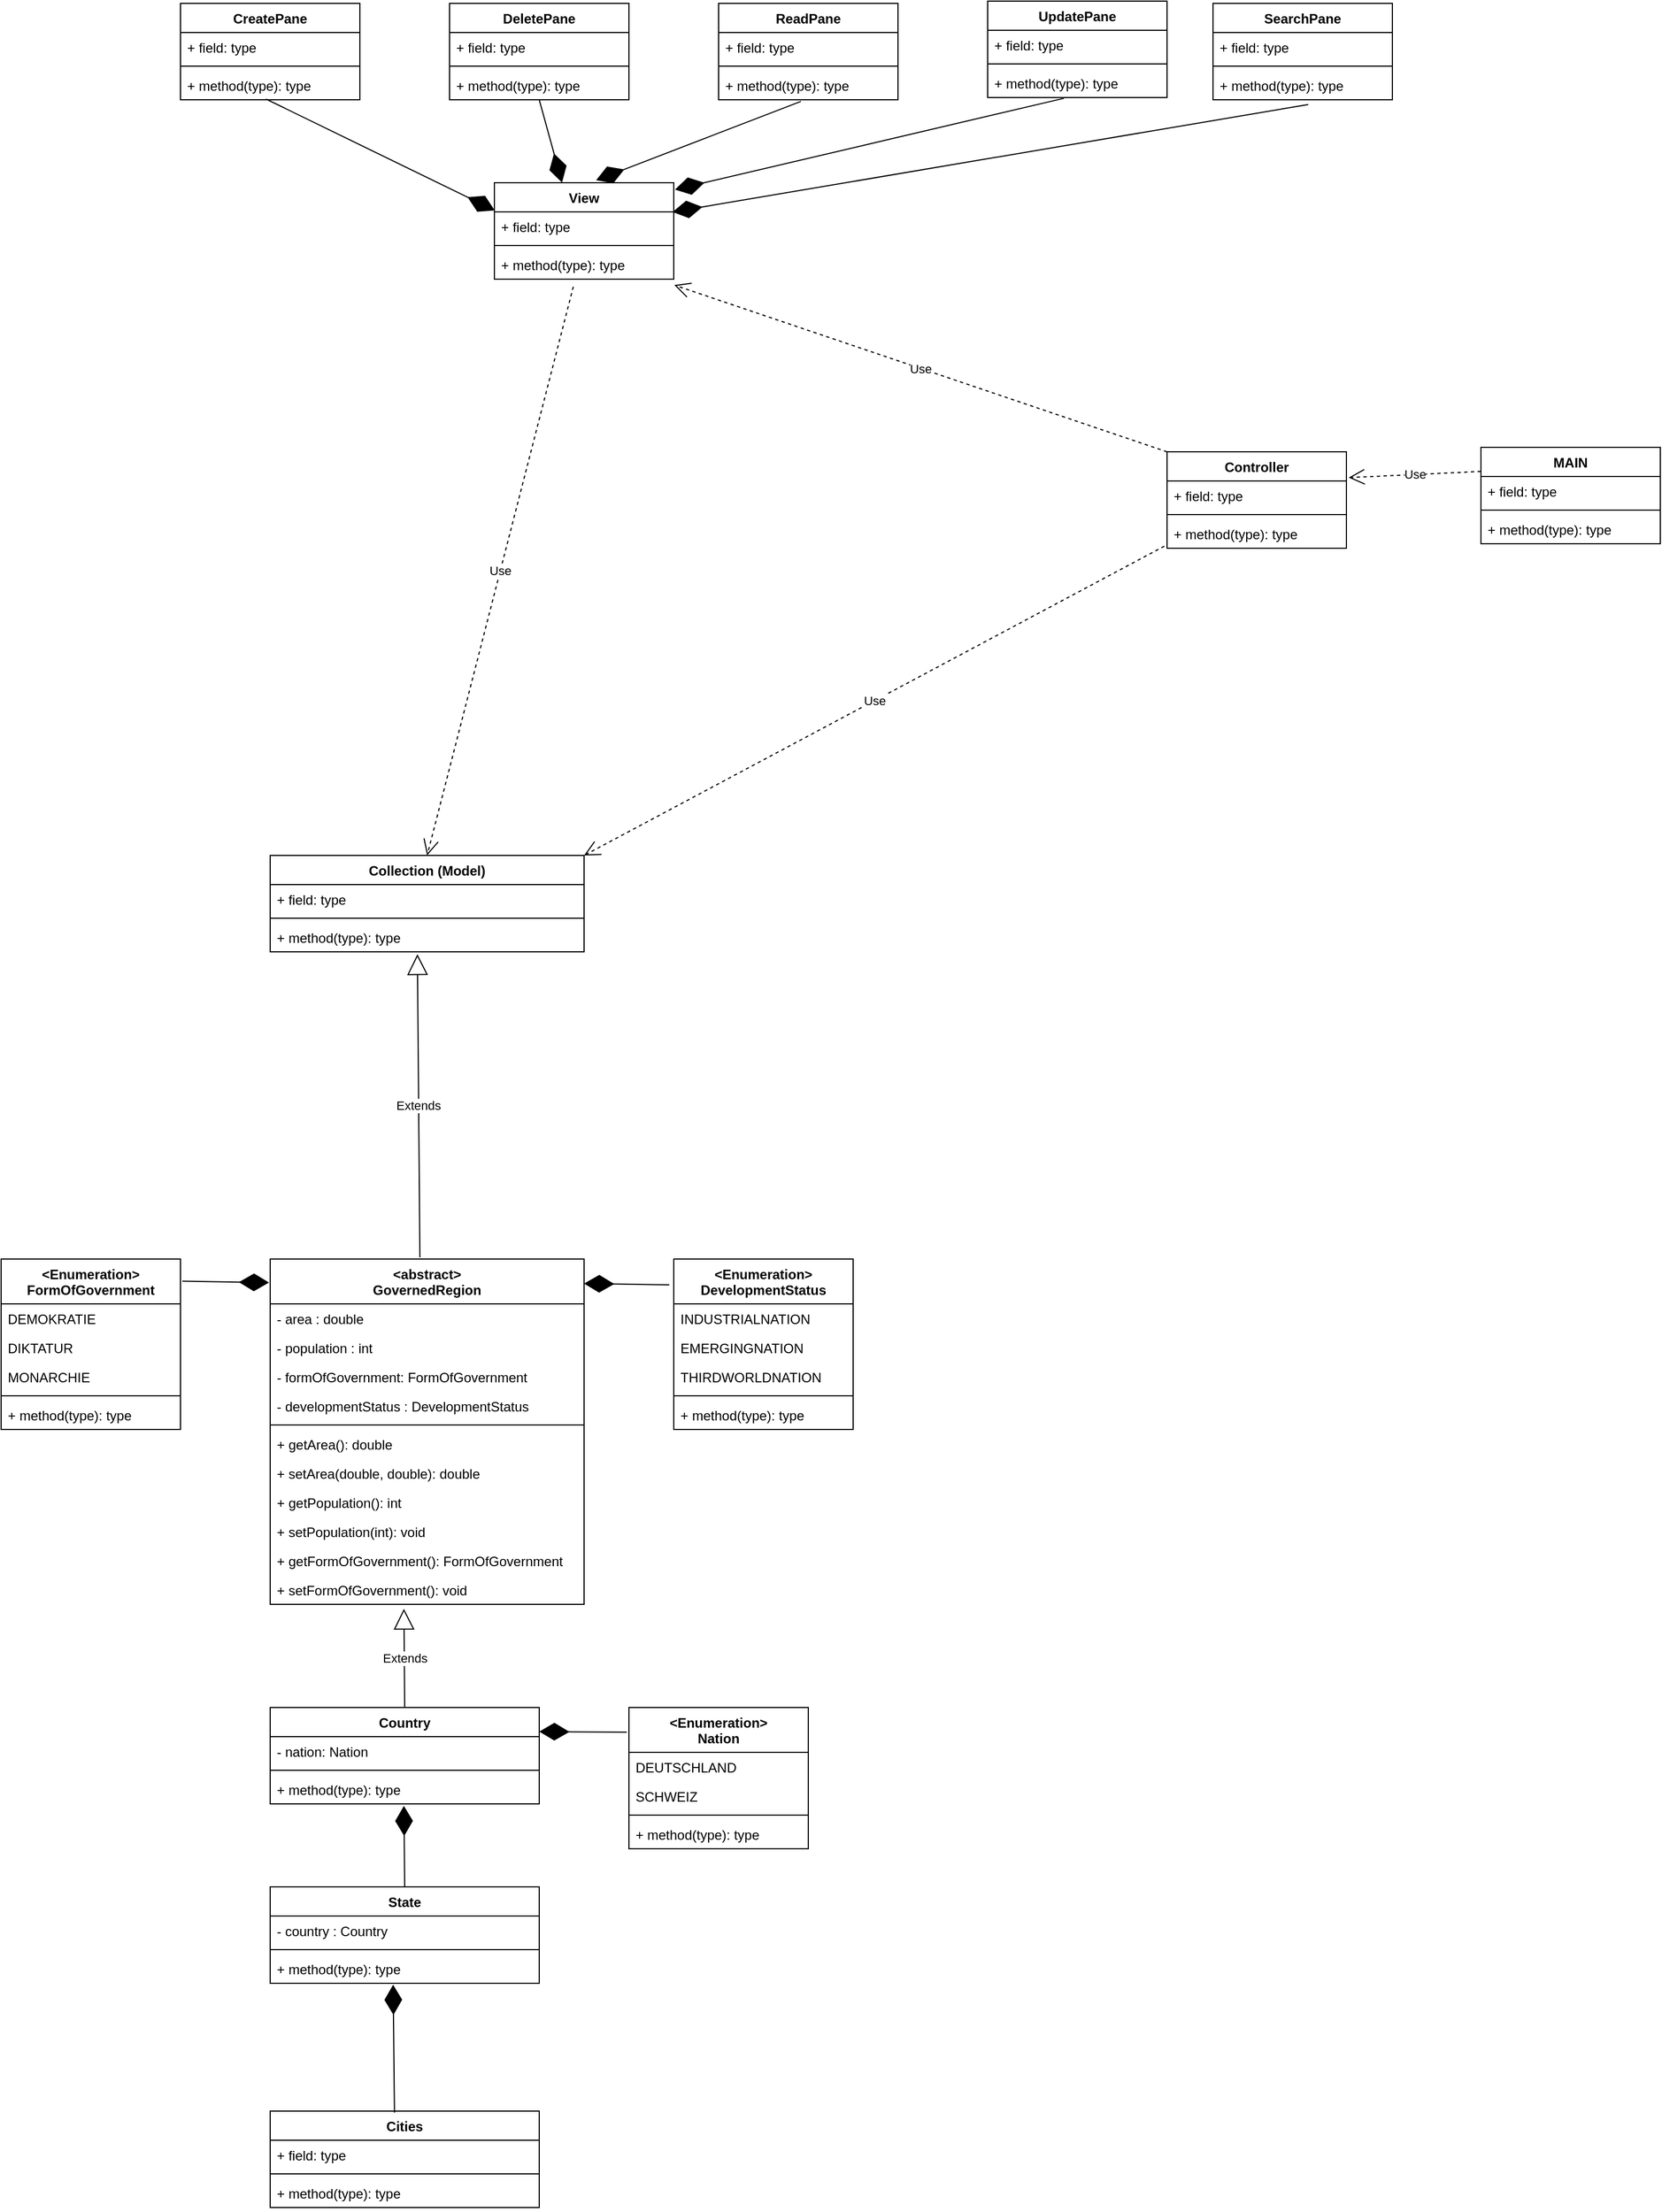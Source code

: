 <mxfile version="13.7.3" type="device"><diagram id="H8OcEpr4eDoZcg1kyvLz" name="Page-1"><mxGraphModel dx="981" dy="1736" grid="1" gridSize="10" guides="1" tooltips="1" connect="1" arrows="1" fold="1" page="1" pageScale="1" pageWidth="827" pageHeight="1169" math="0" shadow="0"><root><mxCell id="0"/><mxCell id="1" parent="0"/><mxCell id="SK5qnF1IGo1dJ5Q3ZzqB-13" value="" style="endArrow=diamondThin;endFill=1;endSize=24;html=1;exitX=1.01;exitY=0.13;exitDx=0;exitDy=0;exitPerimeter=0;" parent="1" source="SK5qnF1IGo1dJ5Q3ZzqB-9" edge="1"><mxGeometry width="160" relative="1" as="geometry"><mxPoint x="320" y="223" as="sourcePoint"/><mxPoint x="399" y="221" as="targetPoint"/></mxGeometry></mxCell><mxCell id="SK5qnF1IGo1dJ5Q3ZzqB-9" value="&lt;Enumeration&gt;&#10;FormOfGovernment&#10;" style="swimlane;fontStyle=1;align=center;verticalAlign=top;childLayout=stackLayout;horizontal=1;startSize=40;horizontalStack=0;resizeParent=1;resizeParentMax=0;resizeLast=0;collapsible=1;marginBottom=0;" parent="1" vertex="1"><mxGeometry x="160" y="200" width="160" height="152" as="geometry"/></mxCell><mxCell id="SK5qnF1IGo1dJ5Q3ZzqB-10" value="DEMOKRATIE" style="text;strokeColor=none;fillColor=none;align=left;verticalAlign=top;spacingLeft=4;spacingRight=4;overflow=hidden;rotatable=0;points=[[0,0.5],[1,0.5]];portConstraint=eastwest;" parent="SK5qnF1IGo1dJ5Q3ZzqB-9" vertex="1"><mxGeometry y="40" width="160" height="26" as="geometry"/></mxCell><mxCell id="SK5qnF1IGo1dJ5Q3ZzqB-14" value="DIKTATUR" style="text;strokeColor=none;fillColor=none;align=left;verticalAlign=top;spacingLeft=4;spacingRight=4;overflow=hidden;rotatable=0;points=[[0,0.5],[1,0.5]];portConstraint=eastwest;" parent="SK5qnF1IGo1dJ5Q3ZzqB-9" vertex="1"><mxGeometry y="66" width="160" height="26" as="geometry"/></mxCell><mxCell id="SK5qnF1IGo1dJ5Q3ZzqB-15" value="MONARCHIE" style="text;strokeColor=none;fillColor=none;align=left;verticalAlign=top;spacingLeft=4;spacingRight=4;overflow=hidden;rotatable=0;points=[[0,0.5],[1,0.5]];portConstraint=eastwest;" parent="SK5qnF1IGo1dJ5Q3ZzqB-9" vertex="1"><mxGeometry y="92" width="160" height="26" as="geometry"/></mxCell><mxCell id="SK5qnF1IGo1dJ5Q3ZzqB-11" value="" style="line;strokeWidth=1;fillColor=none;align=left;verticalAlign=middle;spacingTop=-1;spacingLeft=3;spacingRight=3;rotatable=0;labelPosition=right;points=[];portConstraint=eastwest;" parent="SK5qnF1IGo1dJ5Q3ZzqB-9" vertex="1"><mxGeometry y="118" width="160" height="8" as="geometry"/></mxCell><mxCell id="SK5qnF1IGo1dJ5Q3ZzqB-12" value="+ method(type): type" style="text;strokeColor=none;fillColor=none;align=left;verticalAlign=top;spacingLeft=4;spacingRight=4;overflow=hidden;rotatable=0;points=[[0,0.5],[1,0.5]];portConstraint=eastwest;" parent="SK5qnF1IGo1dJ5Q3ZzqB-9" vertex="1"><mxGeometry y="126" width="160" height="26" as="geometry"/></mxCell><mxCell id="SK5qnF1IGo1dJ5Q3ZzqB-17" value="&lt;abstract&gt;&#10;GovernedRegion" style="swimlane;fontStyle=1;align=center;verticalAlign=top;childLayout=stackLayout;horizontal=1;startSize=40;horizontalStack=0;resizeParent=1;resizeParentMax=0;resizeLast=0;collapsible=1;marginBottom=0;" parent="1" vertex="1"><mxGeometry x="400" y="200" width="280" height="308" as="geometry"/></mxCell><mxCell id="SK5qnF1IGo1dJ5Q3ZzqB-18" value="- area : double" style="text;strokeColor=none;fillColor=none;align=left;verticalAlign=top;spacingLeft=4;spacingRight=4;overflow=hidden;rotatable=0;points=[[0,0.5],[1,0.5]];portConstraint=eastwest;" parent="SK5qnF1IGo1dJ5Q3ZzqB-17" vertex="1"><mxGeometry y="40" width="280" height="26" as="geometry"/></mxCell><mxCell id="SK5qnF1IGo1dJ5Q3ZzqB-21" value="- population : int" style="text;strokeColor=none;fillColor=none;align=left;verticalAlign=top;spacingLeft=4;spacingRight=4;overflow=hidden;rotatable=0;points=[[0,0.5],[1,0.5]];portConstraint=eastwest;" parent="SK5qnF1IGo1dJ5Q3ZzqB-17" vertex="1"><mxGeometry y="66" width="280" height="26" as="geometry"/></mxCell><mxCell id="SK5qnF1IGo1dJ5Q3ZzqB-22" value="- formOfGovernment: FormOfGovernment&#10;" style="text;strokeColor=none;fillColor=none;align=left;verticalAlign=top;spacingLeft=4;spacingRight=4;overflow=hidden;rotatable=0;points=[[0,0.5],[1,0.5]];portConstraint=eastwest;" parent="SK5qnF1IGo1dJ5Q3ZzqB-17" vertex="1"><mxGeometry y="92" width="280" height="26" as="geometry"/></mxCell><mxCell id="SK5qnF1IGo1dJ5Q3ZzqB-23" value="- developmentStatus : DevelopmentStatus&#10;" style="text;strokeColor=none;fillColor=none;align=left;verticalAlign=top;spacingLeft=4;spacingRight=4;overflow=hidden;rotatable=0;points=[[0,0.5],[1,0.5]];portConstraint=eastwest;" parent="SK5qnF1IGo1dJ5Q3ZzqB-17" vertex="1"><mxGeometry y="118" width="280" height="26" as="geometry"/></mxCell><mxCell id="SK5qnF1IGo1dJ5Q3ZzqB-19" value="" style="line;strokeWidth=1;fillColor=none;align=left;verticalAlign=middle;spacingTop=-1;spacingLeft=3;spacingRight=3;rotatable=0;labelPosition=right;points=[];portConstraint=eastwest;" parent="SK5qnF1IGo1dJ5Q3ZzqB-17" vertex="1"><mxGeometry y="144" width="280" height="8" as="geometry"/></mxCell><mxCell id="SK5qnF1IGo1dJ5Q3ZzqB-20" value="+ getArea(): double" style="text;strokeColor=none;fillColor=none;align=left;verticalAlign=top;spacingLeft=4;spacingRight=4;overflow=hidden;rotatable=0;points=[[0,0.5],[1,0.5]];portConstraint=eastwest;" parent="SK5qnF1IGo1dJ5Q3ZzqB-17" vertex="1"><mxGeometry y="152" width="280" height="26" as="geometry"/></mxCell><mxCell id="SK5qnF1IGo1dJ5Q3ZzqB-37" value="+ setArea(double, double): double" style="text;strokeColor=none;fillColor=none;align=left;verticalAlign=top;spacingLeft=4;spacingRight=4;overflow=hidden;rotatable=0;points=[[0,0.5],[1,0.5]];portConstraint=eastwest;" parent="SK5qnF1IGo1dJ5Q3ZzqB-17" vertex="1"><mxGeometry y="178" width="280" height="26" as="geometry"/></mxCell><mxCell id="SK5qnF1IGo1dJ5Q3ZzqB-35" value="+ getPopulation(): int" style="text;strokeColor=none;fillColor=none;align=left;verticalAlign=top;spacingLeft=4;spacingRight=4;overflow=hidden;rotatable=0;points=[[0,0.5],[1,0.5]];portConstraint=eastwest;" parent="SK5qnF1IGo1dJ5Q3ZzqB-17" vertex="1"><mxGeometry y="204" width="280" height="26" as="geometry"/></mxCell><mxCell id="SK5qnF1IGo1dJ5Q3ZzqB-38" value="+ setPopulation(int): void" style="text;strokeColor=none;fillColor=none;align=left;verticalAlign=top;spacingLeft=4;spacingRight=4;overflow=hidden;rotatable=0;points=[[0,0.5],[1,0.5]];portConstraint=eastwest;" parent="SK5qnF1IGo1dJ5Q3ZzqB-17" vertex="1"><mxGeometry y="230" width="280" height="26" as="geometry"/></mxCell><mxCell id="SK5qnF1IGo1dJ5Q3ZzqB-34" value="+ getFormOfGovernment(): FormOfGovernment" style="text;strokeColor=none;fillColor=none;align=left;verticalAlign=top;spacingLeft=4;spacingRight=4;overflow=hidden;rotatable=0;points=[[0,0.5],[1,0.5]];portConstraint=eastwest;" parent="SK5qnF1IGo1dJ5Q3ZzqB-17" vertex="1"><mxGeometry y="256" width="280" height="26" as="geometry"/></mxCell><mxCell id="SK5qnF1IGo1dJ5Q3ZzqB-39" value="+ setFormOfGovernment(): void" style="text;strokeColor=none;fillColor=none;align=left;verticalAlign=top;spacingLeft=4;spacingRight=4;overflow=hidden;rotatable=0;points=[[0,0.5],[1,0.5]];portConstraint=eastwest;" parent="SK5qnF1IGo1dJ5Q3ZzqB-17" vertex="1"><mxGeometry y="282" width="280" height="26" as="geometry"/></mxCell><mxCell id="SK5qnF1IGo1dJ5Q3ZzqB-28" value="Extends" style="endArrow=block;endSize=16;endFill=0;html=1;exitX=0.5;exitY=0;exitDx=0;exitDy=0;entryX=0.426;entryY=1.152;entryDx=0;entryDy=0;entryPerimeter=0;" parent="1" source="SK5qnF1IGo1dJ5Q3ZzqB-24" target="SK5qnF1IGo1dJ5Q3ZzqB-39" edge="1"><mxGeometry width="160" relative="1" as="geometry"><mxPoint x="270" y="290" as="sourcePoint"/><mxPoint x="519" y="540" as="targetPoint"/></mxGeometry></mxCell><mxCell id="SK5qnF1IGo1dJ5Q3ZzqB-29" value="" style="endArrow=diamondThin;endFill=1;endSize=24;html=1;entryX=0.497;entryY=1.066;entryDx=0;entryDy=0;entryPerimeter=0;exitX=0.5;exitY=0;exitDx=0;exitDy=0;" parent="1" source="SK5qnF1IGo1dJ5Q3ZzqB-30" target="SK5qnF1IGo1dJ5Q3ZzqB-27" edge="1"><mxGeometry width="160" relative="1" as="geometry"><mxPoint x="280" y="750" as="sourcePoint"/><mxPoint x="440" y="750" as="targetPoint"/></mxGeometry></mxCell><mxCell id="SK5qnF1IGo1dJ5Q3ZzqB-24" value="Country" style="swimlane;fontStyle=1;align=center;verticalAlign=top;childLayout=stackLayout;horizontal=1;startSize=26;horizontalStack=0;resizeParent=1;resizeParentMax=0;resizeLast=0;collapsible=1;marginBottom=0;" parent="1" vertex="1"><mxGeometry x="400" y="600" width="240" height="86" as="geometry"/></mxCell><mxCell id="SK5qnF1IGo1dJ5Q3ZzqB-25" value="- nation: Nation" style="text;strokeColor=none;fillColor=none;align=left;verticalAlign=top;spacingLeft=4;spacingRight=4;overflow=hidden;rotatable=0;points=[[0,0.5],[1,0.5]];portConstraint=eastwest;" parent="SK5qnF1IGo1dJ5Q3ZzqB-24" vertex="1"><mxGeometry y="26" width="240" height="26" as="geometry"/></mxCell><mxCell id="SK5qnF1IGo1dJ5Q3ZzqB-26" value="" style="line;strokeWidth=1;fillColor=none;align=left;verticalAlign=middle;spacingTop=-1;spacingLeft=3;spacingRight=3;rotatable=0;labelPosition=right;points=[];portConstraint=eastwest;" parent="SK5qnF1IGo1dJ5Q3ZzqB-24" vertex="1"><mxGeometry y="52" width="240" height="8" as="geometry"/></mxCell><mxCell id="SK5qnF1IGo1dJ5Q3ZzqB-27" value="+ method(type): type" style="text;strokeColor=none;fillColor=none;align=left;verticalAlign=top;spacingLeft=4;spacingRight=4;overflow=hidden;rotatable=0;points=[[0,0.5],[1,0.5]];portConstraint=eastwest;" parent="SK5qnF1IGo1dJ5Q3ZzqB-24" vertex="1"><mxGeometry y="60" width="240" height="26" as="geometry"/></mxCell><mxCell id="SK5qnF1IGo1dJ5Q3ZzqB-30" value="State" style="swimlane;fontStyle=1;align=center;verticalAlign=top;childLayout=stackLayout;horizontal=1;startSize=26;horizontalStack=0;resizeParent=1;resizeParentMax=0;resizeLast=0;collapsible=1;marginBottom=0;" parent="1" vertex="1"><mxGeometry x="400" y="760" width="240" height="86" as="geometry"/></mxCell><mxCell id="SK5qnF1IGo1dJ5Q3ZzqB-31" value="- country : Country" style="text;strokeColor=none;fillColor=none;align=left;verticalAlign=top;spacingLeft=4;spacingRight=4;overflow=hidden;rotatable=0;points=[[0,0.5],[1,0.5]];portConstraint=eastwest;" parent="SK5qnF1IGo1dJ5Q3ZzqB-30" vertex="1"><mxGeometry y="26" width="240" height="26" as="geometry"/></mxCell><mxCell id="SK5qnF1IGo1dJ5Q3ZzqB-32" value="" style="line;strokeWidth=1;fillColor=none;align=left;verticalAlign=middle;spacingTop=-1;spacingLeft=3;spacingRight=3;rotatable=0;labelPosition=right;points=[];portConstraint=eastwest;" parent="SK5qnF1IGo1dJ5Q3ZzqB-30" vertex="1"><mxGeometry y="52" width="240" height="8" as="geometry"/></mxCell><mxCell id="SK5qnF1IGo1dJ5Q3ZzqB-33" value="+ method(type): type" style="text;strokeColor=none;fillColor=none;align=left;verticalAlign=top;spacingLeft=4;spacingRight=4;overflow=hidden;rotatable=0;points=[[0,0.5],[1,0.5]];portConstraint=eastwest;" parent="SK5qnF1IGo1dJ5Q3ZzqB-30" vertex="1"><mxGeometry y="60" width="240" height="26" as="geometry"/></mxCell><mxCell id="qWM3okM2QRYmUSOvXpsV-64" value="SearchPane" style="swimlane;fontStyle=1;align=center;verticalAlign=top;childLayout=stackLayout;horizontal=1;startSize=26;horizontalStack=0;resizeParent=1;resizeParentMax=0;resizeLast=0;collapsible=1;marginBottom=0;" vertex="1" parent="1"><mxGeometry x="1241" y="-920" width="160" height="86" as="geometry"/></mxCell><mxCell id="qWM3okM2QRYmUSOvXpsV-65" value="+ field: type" style="text;strokeColor=none;fillColor=none;align=left;verticalAlign=top;spacingLeft=4;spacingRight=4;overflow=hidden;rotatable=0;points=[[0,0.5],[1,0.5]];portConstraint=eastwest;" vertex="1" parent="qWM3okM2QRYmUSOvXpsV-64"><mxGeometry y="26" width="160" height="26" as="geometry"/></mxCell><mxCell id="qWM3okM2QRYmUSOvXpsV-66" value="" style="line;strokeWidth=1;fillColor=none;align=left;verticalAlign=middle;spacingTop=-1;spacingLeft=3;spacingRight=3;rotatable=0;labelPosition=right;points=[];portConstraint=eastwest;" vertex="1" parent="qWM3okM2QRYmUSOvXpsV-64"><mxGeometry y="52" width="160" height="8" as="geometry"/></mxCell><mxCell id="qWM3okM2QRYmUSOvXpsV-67" value="+ method(type): type" style="text;strokeColor=none;fillColor=none;align=left;verticalAlign=top;spacingLeft=4;spacingRight=4;overflow=hidden;rotatable=0;points=[[0,0.5],[1,0.5]];portConstraint=eastwest;" vertex="1" parent="qWM3okM2QRYmUSOvXpsV-64"><mxGeometry y="60" width="160" height="26" as="geometry"/></mxCell><mxCell id="SK5qnF1IGo1dJ5Q3ZzqB-40" value="Cities" style="swimlane;fontStyle=1;align=center;verticalAlign=top;childLayout=stackLayout;horizontal=1;startSize=26;horizontalStack=0;resizeParent=1;resizeParentMax=0;resizeLast=0;collapsible=1;marginBottom=0;" parent="1" vertex="1"><mxGeometry x="400" y="960" width="240" height="86" as="geometry"/></mxCell><mxCell id="SK5qnF1IGo1dJ5Q3ZzqB-41" value="+ field: type" style="text;strokeColor=none;fillColor=none;align=left;verticalAlign=top;spacingLeft=4;spacingRight=4;overflow=hidden;rotatable=0;points=[[0,0.5],[1,0.5]];portConstraint=eastwest;" parent="SK5qnF1IGo1dJ5Q3ZzqB-40" vertex="1"><mxGeometry y="26" width="240" height="26" as="geometry"/></mxCell><mxCell id="SK5qnF1IGo1dJ5Q3ZzqB-42" value="" style="line;strokeWidth=1;fillColor=none;align=left;verticalAlign=middle;spacingTop=-1;spacingLeft=3;spacingRight=3;rotatable=0;labelPosition=right;points=[];portConstraint=eastwest;" parent="SK5qnF1IGo1dJ5Q3ZzqB-40" vertex="1"><mxGeometry y="52" width="240" height="8" as="geometry"/></mxCell><mxCell id="SK5qnF1IGo1dJ5Q3ZzqB-43" value="+ method(type): type" style="text;strokeColor=none;fillColor=none;align=left;verticalAlign=top;spacingLeft=4;spacingRight=4;overflow=hidden;rotatable=0;points=[[0,0.5],[1,0.5]];portConstraint=eastwest;" parent="SK5qnF1IGo1dJ5Q3ZzqB-40" vertex="1"><mxGeometry y="60" width="240" height="26" as="geometry"/></mxCell><mxCell id="SK5qnF1IGo1dJ5Q3ZzqB-44" value="" style="endArrow=diamondThin;endFill=1;endSize=24;html=1;entryX=0.457;entryY=1.048;entryDx=0;entryDy=0;entryPerimeter=0;exitX=0.462;exitY=0.016;exitDx=0;exitDy=0;exitPerimeter=0;" parent="1" source="SK5qnF1IGo1dJ5Q3ZzqB-40" target="SK5qnF1IGo1dJ5Q3ZzqB-33" edge="1"><mxGeometry width="160" relative="1" as="geometry"><mxPoint x="530" y="770" as="sourcePoint"/><mxPoint x="529.28" y="697.716" as="targetPoint"/></mxGeometry></mxCell><mxCell id="qWM3okM2QRYmUSOvXpsV-1" value="&lt;Enumeration&gt;&#10;DevelopmentStatus&#10;" style="swimlane;fontStyle=1;align=center;verticalAlign=top;childLayout=stackLayout;horizontal=1;startSize=40;horizontalStack=0;resizeParent=1;resizeParentMax=0;resizeLast=0;collapsible=1;marginBottom=0;" vertex="1" parent="1"><mxGeometry x="760" y="200" width="160" height="152" as="geometry"/></mxCell><mxCell id="qWM3okM2QRYmUSOvXpsV-2" value="INDUSTRIALNATION" style="text;strokeColor=none;fillColor=none;align=left;verticalAlign=top;spacingLeft=4;spacingRight=4;overflow=hidden;rotatable=0;points=[[0,0.5],[1,0.5]];portConstraint=eastwest;" vertex="1" parent="qWM3okM2QRYmUSOvXpsV-1"><mxGeometry y="40" width="160" height="26" as="geometry"/></mxCell><mxCell id="qWM3okM2QRYmUSOvXpsV-3" value="EMERGINGNATION" style="text;strokeColor=none;fillColor=none;align=left;verticalAlign=top;spacingLeft=4;spacingRight=4;overflow=hidden;rotatable=0;points=[[0,0.5],[1,0.5]];portConstraint=eastwest;" vertex="1" parent="qWM3okM2QRYmUSOvXpsV-1"><mxGeometry y="66" width="160" height="26" as="geometry"/></mxCell><mxCell id="qWM3okM2QRYmUSOvXpsV-4" value="THIRDWORLDNATION" style="text;strokeColor=none;fillColor=none;align=left;verticalAlign=top;spacingLeft=4;spacingRight=4;overflow=hidden;rotatable=0;points=[[0,0.5],[1,0.5]];portConstraint=eastwest;" vertex="1" parent="qWM3okM2QRYmUSOvXpsV-1"><mxGeometry y="92" width="160" height="26" as="geometry"/></mxCell><mxCell id="qWM3okM2QRYmUSOvXpsV-5" value="" style="line;strokeWidth=1;fillColor=none;align=left;verticalAlign=middle;spacingTop=-1;spacingLeft=3;spacingRight=3;rotatable=0;labelPosition=right;points=[];portConstraint=eastwest;" vertex="1" parent="qWM3okM2QRYmUSOvXpsV-1"><mxGeometry y="118" width="160" height="8" as="geometry"/></mxCell><mxCell id="qWM3okM2QRYmUSOvXpsV-6" value="+ method(type): type" style="text;strokeColor=none;fillColor=none;align=left;verticalAlign=top;spacingLeft=4;spacingRight=4;overflow=hidden;rotatable=0;points=[[0,0.5],[1,0.5]];portConstraint=eastwest;" vertex="1" parent="qWM3okM2QRYmUSOvXpsV-1"><mxGeometry y="126" width="160" height="26" as="geometry"/></mxCell><mxCell id="qWM3okM2QRYmUSOvXpsV-7" value="" style="endArrow=diamondThin;endFill=1;endSize=24;html=1;exitX=-0.025;exitY=0.151;exitDx=0;exitDy=0;exitPerimeter=0;entryX=1;entryY=0.071;entryDx=0;entryDy=0;entryPerimeter=0;" edge="1" parent="1" source="qWM3okM2QRYmUSOvXpsV-1" target="SK5qnF1IGo1dJ5Q3ZzqB-17"><mxGeometry width="160" relative="1" as="geometry"><mxPoint x="331.6" y="229.76" as="sourcePoint"/><mxPoint x="409" y="231" as="targetPoint"/></mxGeometry></mxCell><mxCell id="qWM3okM2QRYmUSOvXpsV-8" value="&lt;Enumeration&gt;&#10;Nation&#10;" style="swimlane;fontStyle=1;align=center;verticalAlign=top;childLayout=stackLayout;horizontal=1;startSize=40;horizontalStack=0;resizeParent=1;resizeParentMax=0;resizeLast=0;collapsible=1;marginBottom=0;" vertex="1" parent="1"><mxGeometry x="720" y="600" width="160" height="126" as="geometry"/></mxCell><mxCell id="qWM3okM2QRYmUSOvXpsV-9" value="DEUTSCHLAND" style="text;strokeColor=none;fillColor=none;align=left;verticalAlign=top;spacingLeft=4;spacingRight=4;overflow=hidden;rotatable=0;points=[[0,0.5],[1,0.5]];portConstraint=eastwest;" vertex="1" parent="qWM3okM2QRYmUSOvXpsV-8"><mxGeometry y="40" width="160" height="26" as="geometry"/></mxCell><mxCell id="qWM3okM2QRYmUSOvXpsV-12" value="SCHWEIZ" style="text;strokeColor=none;fillColor=none;align=left;verticalAlign=top;spacingLeft=4;spacingRight=4;overflow=hidden;rotatable=0;points=[[0,0.5],[1,0.5]];portConstraint=eastwest;" vertex="1" parent="qWM3okM2QRYmUSOvXpsV-8"><mxGeometry y="66" width="160" height="26" as="geometry"/></mxCell><mxCell id="qWM3okM2QRYmUSOvXpsV-10" value="" style="line;strokeWidth=1;fillColor=none;align=left;verticalAlign=middle;spacingTop=-1;spacingLeft=3;spacingRight=3;rotatable=0;labelPosition=right;points=[];portConstraint=eastwest;" vertex="1" parent="qWM3okM2QRYmUSOvXpsV-8"><mxGeometry y="92" width="160" height="8" as="geometry"/></mxCell><mxCell id="qWM3okM2QRYmUSOvXpsV-11" value="+ method(type): type" style="text;strokeColor=none;fillColor=none;align=left;verticalAlign=top;spacingLeft=4;spacingRight=4;overflow=hidden;rotatable=0;points=[[0,0.5],[1,0.5]];portConstraint=eastwest;" vertex="1" parent="qWM3okM2QRYmUSOvXpsV-8"><mxGeometry y="100" width="160" height="26" as="geometry"/></mxCell><mxCell id="qWM3okM2QRYmUSOvXpsV-13" value="" style="endArrow=diamondThin;endFill=1;endSize=24;html=1;exitX=-0.012;exitY=0.175;exitDx=0;exitDy=0;entryX=1;entryY=0.25;entryDx=0;entryDy=0;exitPerimeter=0;" edge="1" parent="1" source="qWM3okM2QRYmUSOvXpsV-8" target="SK5qnF1IGo1dJ5Q3ZzqB-24"><mxGeometry width="160" relative="1" as="geometry"><mxPoint x="766" y="232.952" as="sourcePoint"/><mxPoint x="690" y="240" as="targetPoint"/></mxGeometry></mxCell><mxCell id="qWM3okM2QRYmUSOvXpsV-14" value="Collection (Model)" style="swimlane;fontStyle=1;align=center;verticalAlign=top;childLayout=stackLayout;horizontal=1;startSize=26;horizontalStack=0;resizeParent=1;resizeParentMax=0;resizeLast=0;collapsible=1;marginBottom=0;" vertex="1" parent="1"><mxGeometry x="400" y="-160" width="280" height="86" as="geometry"/></mxCell><mxCell id="qWM3okM2QRYmUSOvXpsV-15" value="+ field: type" style="text;strokeColor=none;fillColor=none;align=left;verticalAlign=top;spacingLeft=4;spacingRight=4;overflow=hidden;rotatable=0;points=[[0,0.5],[1,0.5]];portConstraint=eastwest;" vertex="1" parent="qWM3okM2QRYmUSOvXpsV-14"><mxGeometry y="26" width="280" height="26" as="geometry"/></mxCell><mxCell id="qWM3okM2QRYmUSOvXpsV-16" value="" style="line;strokeWidth=1;fillColor=none;align=left;verticalAlign=middle;spacingTop=-1;spacingLeft=3;spacingRight=3;rotatable=0;labelPosition=right;points=[];portConstraint=eastwest;" vertex="1" parent="qWM3okM2QRYmUSOvXpsV-14"><mxGeometry y="52" width="280" height="8" as="geometry"/></mxCell><mxCell id="qWM3okM2QRYmUSOvXpsV-17" value="+ method(type): type" style="text;strokeColor=none;fillColor=none;align=left;verticalAlign=top;spacingLeft=4;spacingRight=4;overflow=hidden;rotatable=0;points=[[0,0.5],[1,0.5]];portConstraint=eastwest;" vertex="1" parent="qWM3okM2QRYmUSOvXpsV-14"><mxGeometry y="60" width="280" height="26" as="geometry"/></mxCell><mxCell id="qWM3okM2QRYmUSOvXpsV-18" value="Extends" style="endArrow=block;endSize=16;endFill=0;html=1;exitX=0.477;exitY=-0.005;exitDx=0;exitDy=0;entryX=0.469;entryY=1.082;entryDx=0;entryDy=0;entryPerimeter=0;exitPerimeter=0;" edge="1" parent="1" source="SK5qnF1IGo1dJ5Q3ZzqB-17" target="qWM3okM2QRYmUSOvXpsV-17"><mxGeometry width="160" relative="1" as="geometry"><mxPoint x="580.72" y="178.05" as="sourcePoint"/><mxPoint x="580" y="90.002" as="targetPoint"/></mxGeometry></mxCell><mxCell id="qWM3okM2QRYmUSOvXpsV-19" value="Controller" style="swimlane;fontStyle=1;align=center;verticalAlign=top;childLayout=stackLayout;horizontal=1;startSize=26;horizontalStack=0;resizeParent=1;resizeParentMax=0;resizeLast=0;collapsible=1;marginBottom=0;" vertex="1" parent="1"><mxGeometry x="1200" y="-520" width="160" height="86" as="geometry"/></mxCell><mxCell id="qWM3okM2QRYmUSOvXpsV-20" value="+ field: type" style="text;strokeColor=none;fillColor=none;align=left;verticalAlign=top;spacingLeft=4;spacingRight=4;overflow=hidden;rotatable=0;points=[[0,0.5],[1,0.5]];portConstraint=eastwest;" vertex="1" parent="qWM3okM2QRYmUSOvXpsV-19"><mxGeometry y="26" width="160" height="26" as="geometry"/></mxCell><mxCell id="qWM3okM2QRYmUSOvXpsV-21" value="" style="line;strokeWidth=1;fillColor=none;align=left;verticalAlign=middle;spacingTop=-1;spacingLeft=3;spacingRight=3;rotatable=0;labelPosition=right;points=[];portConstraint=eastwest;" vertex="1" parent="qWM3okM2QRYmUSOvXpsV-19"><mxGeometry y="52" width="160" height="8" as="geometry"/></mxCell><mxCell id="qWM3okM2QRYmUSOvXpsV-22" value="+ method(type): type" style="text;strokeColor=none;fillColor=none;align=left;verticalAlign=top;spacingLeft=4;spacingRight=4;overflow=hidden;rotatable=0;points=[[0,0.5],[1,0.5]];portConstraint=eastwest;" vertex="1" parent="qWM3okM2QRYmUSOvXpsV-19"><mxGeometry y="60" width="160" height="26" as="geometry"/></mxCell><mxCell id="qWM3okM2QRYmUSOvXpsV-23" value="View" style="swimlane;fontStyle=1;align=center;verticalAlign=top;childLayout=stackLayout;horizontal=1;startSize=26;horizontalStack=0;resizeParent=1;resizeParentMax=0;resizeLast=0;collapsible=1;marginBottom=0;" vertex="1" parent="1"><mxGeometry x="600" y="-760" width="160" height="86" as="geometry"/></mxCell><mxCell id="qWM3okM2QRYmUSOvXpsV-24" value="+ field: type" style="text;strokeColor=none;fillColor=none;align=left;verticalAlign=top;spacingLeft=4;spacingRight=4;overflow=hidden;rotatable=0;points=[[0,0.5],[1,0.5]];portConstraint=eastwest;" vertex="1" parent="qWM3okM2QRYmUSOvXpsV-23"><mxGeometry y="26" width="160" height="26" as="geometry"/></mxCell><mxCell id="qWM3okM2QRYmUSOvXpsV-25" value="" style="line;strokeWidth=1;fillColor=none;align=left;verticalAlign=middle;spacingTop=-1;spacingLeft=3;spacingRight=3;rotatable=0;labelPosition=right;points=[];portConstraint=eastwest;" vertex="1" parent="qWM3okM2QRYmUSOvXpsV-23"><mxGeometry y="52" width="160" height="8" as="geometry"/></mxCell><mxCell id="qWM3okM2QRYmUSOvXpsV-26" value="+ method(type): type" style="text;strokeColor=none;fillColor=none;align=left;verticalAlign=top;spacingLeft=4;spacingRight=4;overflow=hidden;rotatable=0;points=[[0,0.5],[1,0.5]];portConstraint=eastwest;" vertex="1" parent="qWM3okM2QRYmUSOvXpsV-23"><mxGeometry y="60" width="160" height="26" as="geometry"/></mxCell><mxCell id="qWM3okM2QRYmUSOvXpsV-27" value="CreatePane" style="swimlane;fontStyle=1;align=center;verticalAlign=top;childLayout=stackLayout;horizontal=1;startSize=26;horizontalStack=0;resizeParent=1;resizeParentMax=0;resizeLast=0;collapsible=1;marginBottom=0;" vertex="1" parent="1"><mxGeometry x="320" y="-920" width="160" height="86" as="geometry"/></mxCell><mxCell id="qWM3okM2QRYmUSOvXpsV-28" value="+ field: type" style="text;strokeColor=none;fillColor=none;align=left;verticalAlign=top;spacingLeft=4;spacingRight=4;overflow=hidden;rotatable=0;points=[[0,0.5],[1,0.5]];portConstraint=eastwest;" vertex="1" parent="qWM3okM2QRYmUSOvXpsV-27"><mxGeometry y="26" width="160" height="26" as="geometry"/></mxCell><mxCell id="qWM3okM2QRYmUSOvXpsV-29" value="" style="line;strokeWidth=1;fillColor=none;align=left;verticalAlign=middle;spacingTop=-1;spacingLeft=3;spacingRight=3;rotatable=0;labelPosition=right;points=[];portConstraint=eastwest;" vertex="1" parent="qWM3okM2QRYmUSOvXpsV-27"><mxGeometry y="52" width="160" height="8" as="geometry"/></mxCell><mxCell id="qWM3okM2QRYmUSOvXpsV-30" value="+ method(type): type" style="text;strokeColor=none;fillColor=none;align=left;verticalAlign=top;spacingLeft=4;spacingRight=4;overflow=hidden;rotatable=0;points=[[0,0.5],[1,0.5]];portConstraint=eastwest;" vertex="1" parent="qWM3okM2QRYmUSOvXpsV-27"><mxGeometry y="60" width="160" height="26" as="geometry"/></mxCell><mxCell id="qWM3okM2QRYmUSOvXpsV-31" value="DeletePane" style="swimlane;fontStyle=1;align=center;verticalAlign=top;childLayout=stackLayout;horizontal=1;startSize=26;horizontalStack=0;resizeParent=1;resizeParentMax=0;resizeLast=0;collapsible=1;marginBottom=0;" vertex="1" parent="1"><mxGeometry x="560" y="-920" width="160" height="86" as="geometry"/></mxCell><mxCell id="qWM3okM2QRYmUSOvXpsV-32" value="+ field: type" style="text;strokeColor=none;fillColor=none;align=left;verticalAlign=top;spacingLeft=4;spacingRight=4;overflow=hidden;rotatable=0;points=[[0,0.5],[1,0.5]];portConstraint=eastwest;" vertex="1" parent="qWM3okM2QRYmUSOvXpsV-31"><mxGeometry y="26" width="160" height="26" as="geometry"/></mxCell><mxCell id="qWM3okM2QRYmUSOvXpsV-33" value="" style="line;strokeWidth=1;fillColor=none;align=left;verticalAlign=middle;spacingTop=-1;spacingLeft=3;spacingRight=3;rotatable=0;labelPosition=right;points=[];portConstraint=eastwest;" vertex="1" parent="qWM3okM2QRYmUSOvXpsV-31"><mxGeometry y="52" width="160" height="8" as="geometry"/></mxCell><mxCell id="qWM3okM2QRYmUSOvXpsV-34" value="+ method(type): type" style="text;strokeColor=none;fillColor=none;align=left;verticalAlign=top;spacingLeft=4;spacingRight=4;overflow=hidden;rotatable=0;points=[[0,0.5],[1,0.5]];portConstraint=eastwest;" vertex="1" parent="qWM3okM2QRYmUSOvXpsV-31"><mxGeometry y="60" width="160" height="26" as="geometry"/></mxCell><mxCell id="qWM3okM2QRYmUSOvXpsV-35" value="ReadPane" style="swimlane;fontStyle=1;align=center;verticalAlign=top;childLayout=stackLayout;horizontal=1;startSize=26;horizontalStack=0;resizeParent=1;resizeParentMax=0;resizeLast=0;collapsible=1;marginBottom=0;" vertex="1" parent="1"><mxGeometry x="800" y="-920" width="160" height="86" as="geometry"/></mxCell><mxCell id="qWM3okM2QRYmUSOvXpsV-36" value="+ field: type" style="text;strokeColor=none;fillColor=none;align=left;verticalAlign=top;spacingLeft=4;spacingRight=4;overflow=hidden;rotatable=0;points=[[0,0.5],[1,0.5]];portConstraint=eastwest;" vertex="1" parent="qWM3okM2QRYmUSOvXpsV-35"><mxGeometry y="26" width="160" height="26" as="geometry"/></mxCell><mxCell id="qWM3okM2QRYmUSOvXpsV-37" value="" style="line;strokeWidth=1;fillColor=none;align=left;verticalAlign=middle;spacingTop=-1;spacingLeft=3;spacingRight=3;rotatable=0;labelPosition=right;points=[];portConstraint=eastwest;" vertex="1" parent="qWM3okM2QRYmUSOvXpsV-35"><mxGeometry y="52" width="160" height="8" as="geometry"/></mxCell><mxCell id="qWM3okM2QRYmUSOvXpsV-38" value="+ method(type): type" style="text;strokeColor=none;fillColor=none;align=left;verticalAlign=top;spacingLeft=4;spacingRight=4;overflow=hidden;rotatable=0;points=[[0,0.5],[1,0.5]];portConstraint=eastwest;" vertex="1" parent="qWM3okM2QRYmUSOvXpsV-35"><mxGeometry y="60" width="160" height="26" as="geometry"/></mxCell><mxCell id="qWM3okM2QRYmUSOvXpsV-43" value="UpdatePane" style="swimlane;fontStyle=1;align=center;verticalAlign=top;childLayout=stackLayout;horizontal=1;startSize=26;horizontalStack=0;resizeParent=1;resizeParentMax=0;resizeLast=0;collapsible=1;marginBottom=0;" vertex="1" parent="1"><mxGeometry x="1040" y="-922" width="160" height="86" as="geometry"/></mxCell><mxCell id="qWM3okM2QRYmUSOvXpsV-44" value="+ field: type" style="text;strokeColor=none;fillColor=none;align=left;verticalAlign=top;spacingLeft=4;spacingRight=4;overflow=hidden;rotatable=0;points=[[0,0.5],[1,0.5]];portConstraint=eastwest;" vertex="1" parent="qWM3okM2QRYmUSOvXpsV-43"><mxGeometry y="26" width="160" height="26" as="geometry"/></mxCell><mxCell id="qWM3okM2QRYmUSOvXpsV-45" value="" style="line;strokeWidth=1;fillColor=none;align=left;verticalAlign=middle;spacingTop=-1;spacingLeft=3;spacingRight=3;rotatable=0;labelPosition=right;points=[];portConstraint=eastwest;" vertex="1" parent="qWM3okM2QRYmUSOvXpsV-43"><mxGeometry y="52" width="160" height="8" as="geometry"/></mxCell><mxCell id="qWM3okM2QRYmUSOvXpsV-46" value="+ method(type): type" style="text;strokeColor=none;fillColor=none;align=left;verticalAlign=top;spacingLeft=4;spacingRight=4;overflow=hidden;rotatable=0;points=[[0,0.5],[1,0.5]];portConstraint=eastwest;" vertex="1" parent="qWM3okM2QRYmUSOvXpsV-43"><mxGeometry y="60" width="160" height="26" as="geometry"/></mxCell><mxCell id="qWM3okM2QRYmUSOvXpsV-51" value="Use" style="endArrow=open;endSize=12;dashed=1;html=1;entryX=1.003;entryY=1.203;entryDx=0;entryDy=0;entryPerimeter=0;exitX=0;exitY=0;exitDx=0;exitDy=0;" edge="1" parent="1" source="qWM3okM2QRYmUSOvXpsV-19" target="qWM3okM2QRYmUSOvXpsV-26"><mxGeometry width="160" relative="1" as="geometry"><mxPoint x="670" y="-530" as="sourcePoint"/><mxPoint x="830" y="-530" as="targetPoint"/></mxGeometry></mxCell><mxCell id="qWM3okM2QRYmUSOvXpsV-52" value="Use" style="endArrow=open;endSize=12;dashed=1;html=1;entryX=0.5;entryY=0;entryDx=0;entryDy=0;exitX=0.44;exitY=1.258;exitDx=0;exitDy=0;exitPerimeter=0;" edge="1" parent="1" source="qWM3okM2QRYmUSOvXpsV-26" target="qWM3okM2QRYmUSOvXpsV-14"><mxGeometry width="160" relative="1" as="geometry"><mxPoint x="670" y="-530" as="sourcePoint"/><mxPoint x="830" y="-530" as="targetPoint"/></mxGeometry></mxCell><mxCell id="qWM3okM2QRYmUSOvXpsV-54" value="Use" style="endArrow=open;endSize=12;dashed=1;html=1;entryX=1;entryY=0;entryDx=0;entryDy=0;exitX=-0.015;exitY=0.929;exitDx=0;exitDy=0;exitPerimeter=0;" edge="1" parent="1" source="qWM3okM2QRYmUSOvXpsV-22" target="qWM3okM2QRYmUSOvXpsV-14"><mxGeometry width="160" relative="1" as="geometry"><mxPoint x="1210" y="-510" as="sourcePoint"/><mxPoint x="770.48" y="-658.722" as="targetPoint"/></mxGeometry></mxCell><mxCell id="qWM3okM2QRYmUSOvXpsV-59" value="MAIN" style="swimlane;fontStyle=1;align=center;verticalAlign=top;childLayout=stackLayout;horizontal=1;startSize=26;horizontalStack=0;resizeParent=1;resizeParentMax=0;resizeLast=0;collapsible=1;marginBottom=0;" vertex="1" parent="1"><mxGeometry x="1480" y="-524" width="160" height="86" as="geometry"/></mxCell><mxCell id="qWM3okM2QRYmUSOvXpsV-60" value="+ field: type" style="text;strokeColor=none;fillColor=none;align=left;verticalAlign=top;spacingLeft=4;spacingRight=4;overflow=hidden;rotatable=0;points=[[0,0.5],[1,0.5]];portConstraint=eastwest;" vertex="1" parent="qWM3okM2QRYmUSOvXpsV-59"><mxGeometry y="26" width="160" height="26" as="geometry"/></mxCell><mxCell id="qWM3okM2QRYmUSOvXpsV-61" value="" style="line;strokeWidth=1;fillColor=none;align=left;verticalAlign=middle;spacingTop=-1;spacingLeft=3;spacingRight=3;rotatable=0;labelPosition=right;points=[];portConstraint=eastwest;" vertex="1" parent="qWM3okM2QRYmUSOvXpsV-59"><mxGeometry y="52" width="160" height="8" as="geometry"/></mxCell><mxCell id="qWM3okM2QRYmUSOvXpsV-62" value="+ method(type): type" style="text;strokeColor=none;fillColor=none;align=left;verticalAlign=top;spacingLeft=4;spacingRight=4;overflow=hidden;rotatable=0;points=[[0,0.5],[1,0.5]];portConstraint=eastwest;" vertex="1" parent="qWM3okM2QRYmUSOvXpsV-59"><mxGeometry y="60" width="160" height="26" as="geometry"/></mxCell><mxCell id="qWM3okM2QRYmUSOvXpsV-63" value="Use" style="endArrow=open;endSize=12;dashed=1;html=1;entryX=1.013;entryY=-0.115;entryDx=0;entryDy=0;exitX=0;exitY=0.25;exitDx=0;exitDy=0;entryPerimeter=0;" edge="1" parent="1" source="qWM3okM2QRYmUSOvXpsV-59" target="qWM3okM2QRYmUSOvXpsV-20"><mxGeometry width="160" relative="1" as="geometry"><mxPoint x="1207.6" y="-425.846" as="sourcePoint"/><mxPoint x="690" y="-150" as="targetPoint"/></mxGeometry></mxCell><mxCell id="qWM3okM2QRYmUSOvXpsV-69" value="" style="endArrow=diamondThin;endFill=1;endSize=24;html=1;exitX=0.477;exitY=0.976;exitDx=0;exitDy=0;exitPerimeter=0;entryX=0.002;entryY=-0.05;entryDx=0;entryDy=0;entryPerimeter=0;" edge="1" parent="1" source="qWM3okM2QRYmUSOvXpsV-30" target="qWM3okM2QRYmUSOvXpsV-24"><mxGeometry width="160" relative="1" as="geometry"><mxPoint x="926.0" y="-788.918" as="sourcePoint"/><mxPoint x="850" y="-790.002" as="targetPoint"/></mxGeometry></mxCell><mxCell id="qWM3okM2QRYmUSOvXpsV-70" value="" style="endArrow=diamondThin;endFill=1;endSize=24;html=1;exitX=0.5;exitY=1;exitDx=0;exitDy=0;entryX=0.377;entryY=-0.002;entryDx=0;entryDy=0;entryPerimeter=0;" edge="1" parent="1" source="qWM3okM2QRYmUSOvXpsV-31" target="qWM3okM2QRYmUSOvXpsV-23"><mxGeometry width="160" relative="1" as="geometry"><mxPoint x="936.0" y="-778.918" as="sourcePoint"/><mxPoint x="860" y="-780.002" as="targetPoint"/></mxGeometry></mxCell><mxCell id="qWM3okM2QRYmUSOvXpsV-71" value="" style="endArrow=diamondThin;endFill=1;endSize=24;html=1;exitX=0.459;exitY=1.056;exitDx=0;exitDy=0;exitPerimeter=0;entryX=0.567;entryY=-0.026;entryDx=0;entryDy=0;entryPerimeter=0;" edge="1" parent="1" source="qWM3okM2QRYmUSOvXpsV-38" target="qWM3okM2QRYmUSOvXpsV-23"><mxGeometry width="160" relative="1" as="geometry"><mxPoint x="946.0" y="-768.918" as="sourcePoint"/><mxPoint x="870" y="-770.002" as="targetPoint"/></mxGeometry></mxCell><mxCell id="qWM3okM2QRYmUSOvXpsV-72" value="" style="endArrow=diamondThin;endFill=1;endSize=24;html=1;exitX=0.425;exitY=1.027;exitDx=0;exitDy=0;exitPerimeter=0;entryX=1.007;entryY=0.071;entryDx=0;entryDy=0;entryPerimeter=0;" edge="1" parent="1" source="qWM3okM2QRYmUSOvXpsV-46" target="qWM3okM2QRYmUSOvXpsV-23"><mxGeometry width="160" relative="1" as="geometry"><mxPoint x="956.0" y="-758.918" as="sourcePoint"/><mxPoint x="880" y="-760.002" as="targetPoint"/></mxGeometry></mxCell><mxCell id="qWM3okM2QRYmUSOvXpsV-73" value="" style="endArrow=diamondThin;endFill=1;endSize=24;html=1;exitX=0.531;exitY=1.162;exitDx=0;exitDy=0;exitPerimeter=0;entryX=0.994;entryY=0.003;entryDx=0;entryDy=0;entryPerimeter=0;" edge="1" parent="1" source="qWM3okM2QRYmUSOvXpsV-67" target="qWM3okM2QRYmUSOvXpsV-24"><mxGeometry width="160" relative="1" as="geometry"><mxPoint x="966.0" y="-748.918" as="sourcePoint"/><mxPoint x="890" y="-750.002" as="targetPoint"/></mxGeometry></mxCell></root></mxGraphModel></diagram></mxfile>